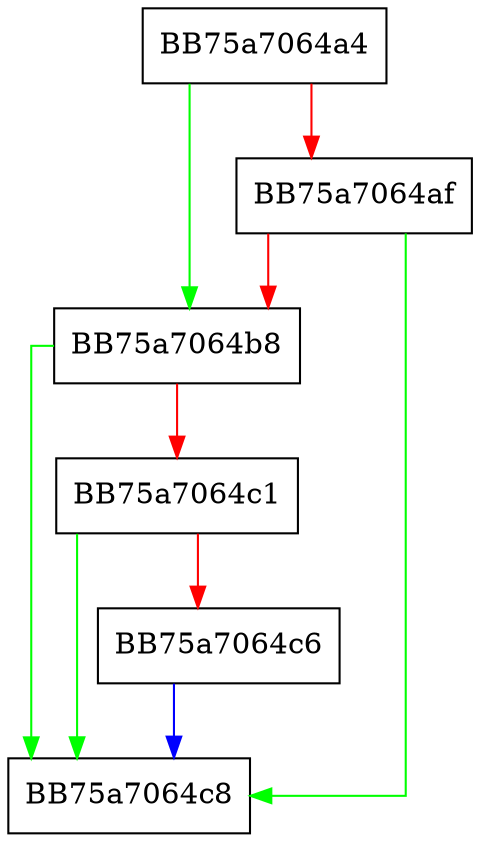 digraph IsEvolvedDSSSyncQuery {
  node [shape="box"];
  graph [splines=ortho];
  BB75a7064a4 -> BB75a7064b8 [color="green"];
  BB75a7064a4 -> BB75a7064af [color="red"];
  BB75a7064af -> BB75a7064c8 [color="green"];
  BB75a7064af -> BB75a7064b8 [color="red"];
  BB75a7064b8 -> BB75a7064c8 [color="green"];
  BB75a7064b8 -> BB75a7064c1 [color="red"];
  BB75a7064c1 -> BB75a7064c8 [color="green"];
  BB75a7064c1 -> BB75a7064c6 [color="red"];
  BB75a7064c6 -> BB75a7064c8 [color="blue"];
}